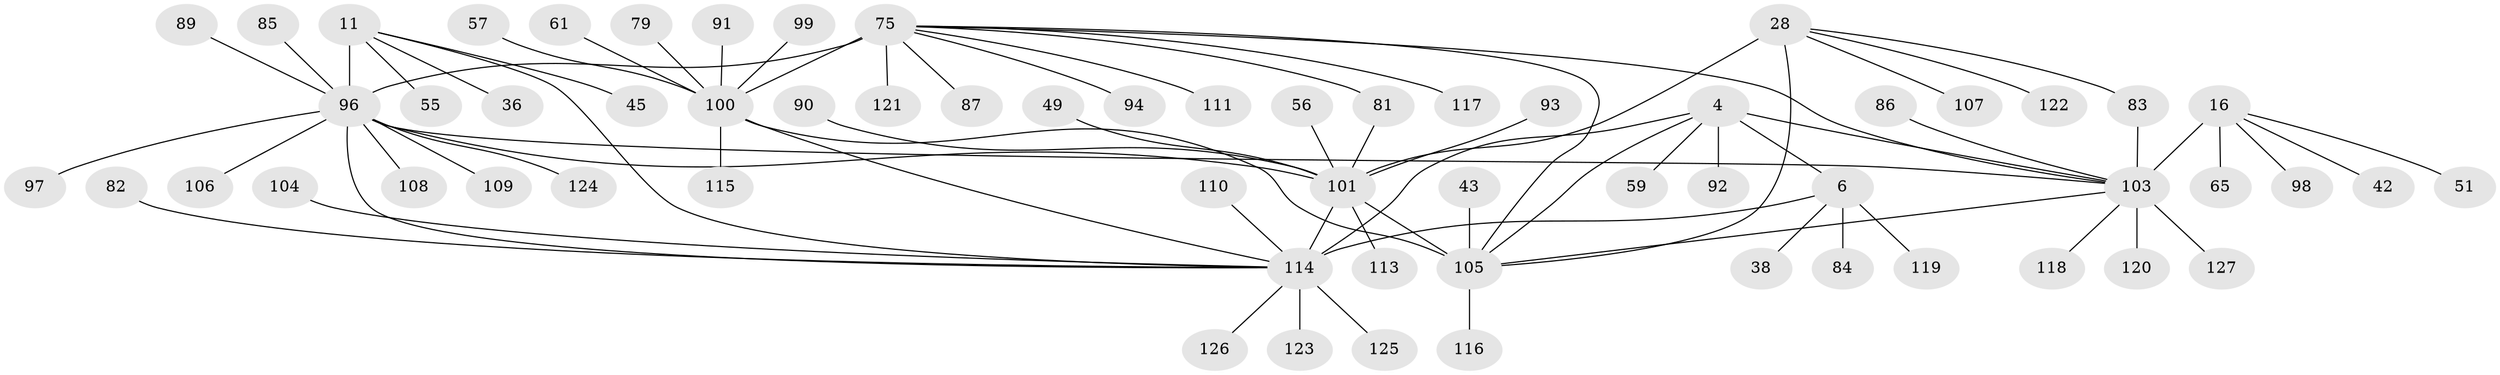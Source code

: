 // original degree distribution, {8: 0.015748031496062992, 10: 0.07086614173228346, 7: 0.07086614173228346, 11: 0.015748031496062992, 6: 0.015748031496062992, 12: 0.015748031496062992, 9: 0.031496062992125984, 2: 0.10236220472440945, 3: 0.03937007874015748, 1: 0.6141732283464567, 4: 0.007874015748031496}
// Generated by graph-tools (version 1.1) at 2025/55/03/09/25 04:55:44]
// undirected, 63 vertices, 75 edges
graph export_dot {
graph [start="1"]
  node [color=gray90,style=filled];
  4 [super="+3"];
  6 [super="+1"];
  11 [super="+10"];
  16 [super="+14"];
  28 [super="+26"];
  36;
  38;
  42;
  43;
  45;
  49;
  51;
  55;
  56;
  57;
  59;
  61;
  65;
  75 [super="+73"];
  79;
  81;
  82;
  83;
  84;
  85;
  86 [super="+53"];
  87;
  89;
  90;
  91;
  92;
  93;
  94;
  96 [super="+67+69+77"];
  97;
  98;
  99;
  100 [super="+24+58"];
  101 [super="+27"];
  103 [super="+71+72+74+78"];
  104 [super="+68"];
  105 [super="+88+30"];
  106;
  107;
  108;
  109;
  110;
  111;
  113;
  114 [super="+102+5+48+52+80"];
  115;
  116 [super="+95"];
  117 [super="+112"];
  118;
  119;
  120 [super="+32"];
  121;
  122;
  123;
  124;
  125;
  126;
  127;
  4 -- 6 [weight=4];
  4 -- 92;
  4 -- 59;
  4 -- 105;
  4 -- 114 [weight=4];
  4 -- 103;
  6 -- 84;
  6 -- 38;
  6 -- 119;
  6 -- 114 [weight=5];
  11 -- 55;
  11 -- 36;
  11 -- 45;
  11 -- 114;
  11 -- 96 [weight=8];
  16 -- 51;
  16 -- 65;
  16 -- 98;
  16 -- 42;
  16 -- 103 [weight=8];
  28 -- 107;
  28 -- 122;
  28 -- 83;
  28 -- 105 [weight=4];
  28 -- 101 [weight=4];
  43 -- 105;
  49 -- 101;
  56 -- 101;
  57 -- 100;
  61 -- 100;
  75 -- 96;
  75 -- 100 [weight=8];
  75 -- 103;
  75 -- 105;
  75 -- 111;
  75 -- 81;
  75 -- 117;
  75 -- 87;
  75 -- 121;
  75 -- 94;
  79 -- 100;
  81 -- 101;
  82 -- 114;
  83 -- 103;
  85 -- 96;
  86 -- 103;
  89 -- 96;
  90 -- 101;
  91 -- 100;
  93 -- 101;
  96 -- 97;
  96 -- 103;
  96 -- 106;
  96 -- 108;
  96 -- 109;
  96 -- 114 [weight=2];
  96 -- 124;
  96 -- 101;
  99 -- 100;
  100 -- 105 [weight=4];
  100 -- 114;
  100 -- 115;
  101 -- 105 [weight=5];
  101 -- 113;
  101 -- 114;
  103 -- 105;
  103 -- 118;
  103 -- 120;
  103 -- 127;
  104 -- 114;
  105 -- 116;
  110 -- 114;
  114 -- 123;
  114 -- 125;
  114 -- 126;
}
